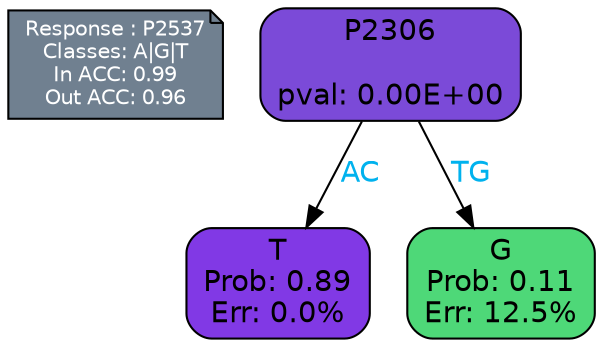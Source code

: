 digraph Tree {
node [shape=box, style="filled, rounded", color="black", fontname=helvetica] ;
graph [ranksep=equally, splines=polylines, bgcolor=transparent, dpi=600] ;
edge [fontname=helvetica] ;
LEGEND [label="Response : P2537
Classes: A|G|T
In ACC: 0.99
Out ACC: 0.96
",shape=note,align=left,style=filled,fillcolor="slategray",fontcolor="white",fontsize=10];1 [label="P2306

pval: 0.00E+00", fillcolor="#7b4ad8"] ;
2 [label="T
Prob: 0.89
Err: 0.0%", fillcolor="#8139e5"] ;
3 [label="G
Prob: 0.11
Err: 12.5%", fillcolor="#4ed878"] ;
1 -> 2 [label="AC",fontcolor=deepskyblue2] ;
1 -> 3 [label="TG",fontcolor=deepskyblue2] ;
{rank = same; 2;3;}{rank = same; LEGEND;1;}}